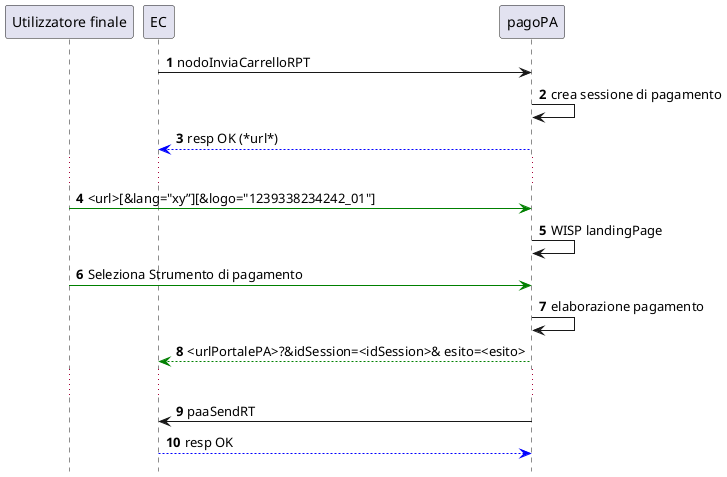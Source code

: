 @startuml
hide footbox
autonumber

participant cit as "Utilizzatore finale"
participant ec as "EC"
participant pagopa as "pagoPA"


ec -> pagopa : nodoInviaCarrelloRPT 
pagopa -> pagopa : crea sessione di pagamento 
pagopa -[#blue]-> ec : resp OK (*url*)
...
cit -[#green]> pagopa : <url>[&lang="xy”][&logo="1239338234242_01"] 
pagopa -> pagopa : WISP landingPage
cit -[#green]> pagopa : Seleziona Strumento di pagamento
pagopa -> pagopa : elaborazione pagamento
pagopa -[#green]-> ec: <urlPortalePA>?&idSession=<idSession>& esito=<esito>
...
pagopa -> ec : paaSendRT
ec -[#blue]-> pagopa : resp OK
@enduml
